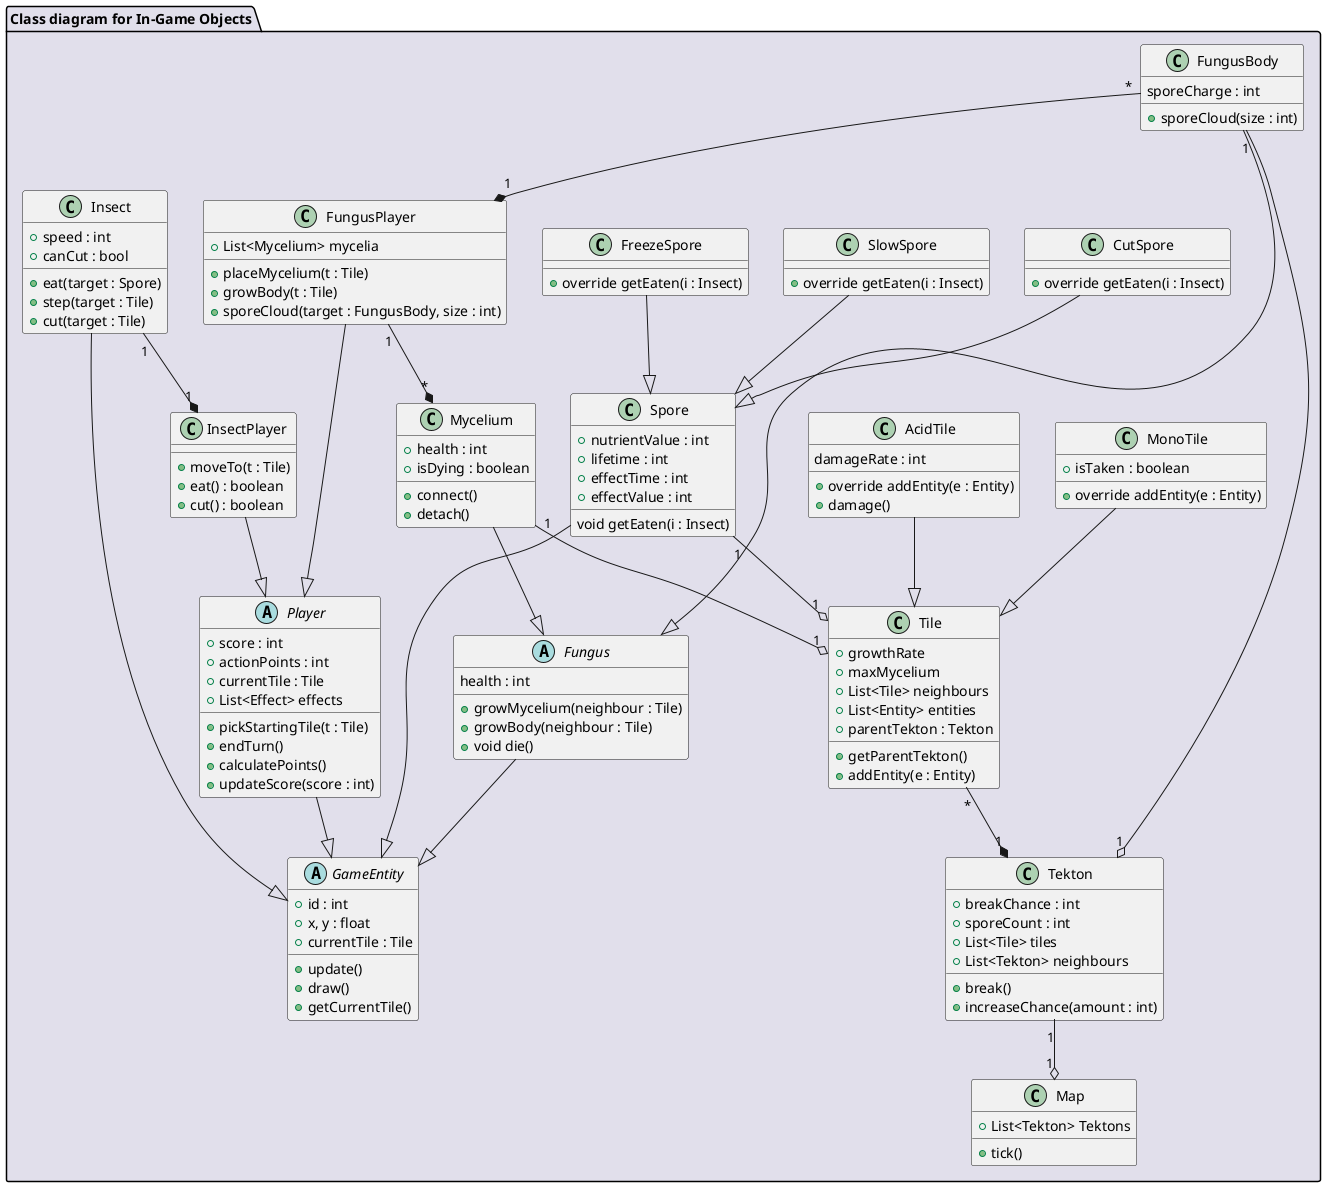 @startuml CD_InGameObjects

package "Class diagram for In-Game Objects" #E1DFEB {
    
    'world elements'

    class Map {
        + List<Tekton> Tektons
        + tick()
    }

    class Tekton {
        + breakChance : int
        + sporeCount : int
        + List<Tile> tiles
        + List<Tekton> neighbours
        + break()
        + increaseChance(amount : int)
    }

    class Tile {
        + growthRate
        + maxMycelium
        + List<Tile> neighbours
        + List<Entity> entities
        + parentTekton : Tekton
        + getParentTekton()
        + addEntity(e : Entity)
    }

    class MonoTile {
        + isTaken : boolean
        + override addEntity(e : Entity)
    }

    class AcidTile {
        damageRate : int
        + override addEntity(e : Entity)
        + damage()
    }
    'interactive elements'

    abstract class GameEntity {
        + id : int
        + x, y : float
        + update()
        + draw()
        + currentTile : Tile
        + getCurrentTile()
    }

    class Mycelium {
        + health : int
        + isDying : boolean
        + connect()
        + detach()
    }

    class Spore {
        + nutrientValue : int
        + lifetime : int
        + effectTime : int
        + effectValue : int
        void getEaten(i : Insect)
    }

    class SlowSpore {
        + override getEaten(i : Insect)
    }

    class FreezeSpore {
        + override getEaten(i : Insect)
    }

    class CutSpore {
        + override getEaten(i : Insect)
    }

    'playable elements'

    abstract class Player {
        + score : int
        + actionPoints : int
        + currentTile : Tile
        + List<Effect> effects
        + pickStartingTile(t : Tile)
        + endTurn()
        + calculatePoints()
        + updateScore(score : int)
    }


    class FungusPlayer {
        + List<Mycelium> mycelia
        + placeMycelium(t : Tile)
        + growBody(t : Tile)
        + sporeCloud(target : FungusBody, size : int)
    }

    abstract class Fungus {
        health : int
        + growMycelium(neighbour : Tile)
        + growBody(neighbour : Tile)
        + void die()
    }

    class FungusBody {
        sporeCharge : int
        + sporeCloud(size : int)
    }
    
    class InsectPlayer {
        + moveTo(t : Tile)
        + eat() : boolean
        + cut() : boolean
    }

    class Insect {
        + speed : int
        + canCut : bool
        + eat(target : Spore)
        + step(target : Tile)
        + cut(target : Tile)
    }

    'connections'

    Player --|> GameEntity
    Spore --|> GameEntity
    SlowSpore --|> Spore
    FreezeSpore --|> Spore
    CutSpore --|> Spore
    Tekton "1" --o "1" Map
    FungusBody "1" --o "1" Tekton
    Tile "*" --* "1" Tekton
    MonoTile --|> Tile
    AcidTile --|> Tile
    Mycelium "1" --o "1" Tile
    Mycelium --|> Fungus
    FungusBody --|> Fungus
    Fungus --|> GameEntity
    Insect --|> GameEntity
    Spore "1" --o "1" Tile
    FungusPlayer --|> Player
    FungusPlayer "1" --* "*" Mycelium
    InsectPlayer --|> Player
    Insect "1" --* "1" InsectPlayer
    FungusBody "*" --* "1" FungusPlayer
}

@enduml
